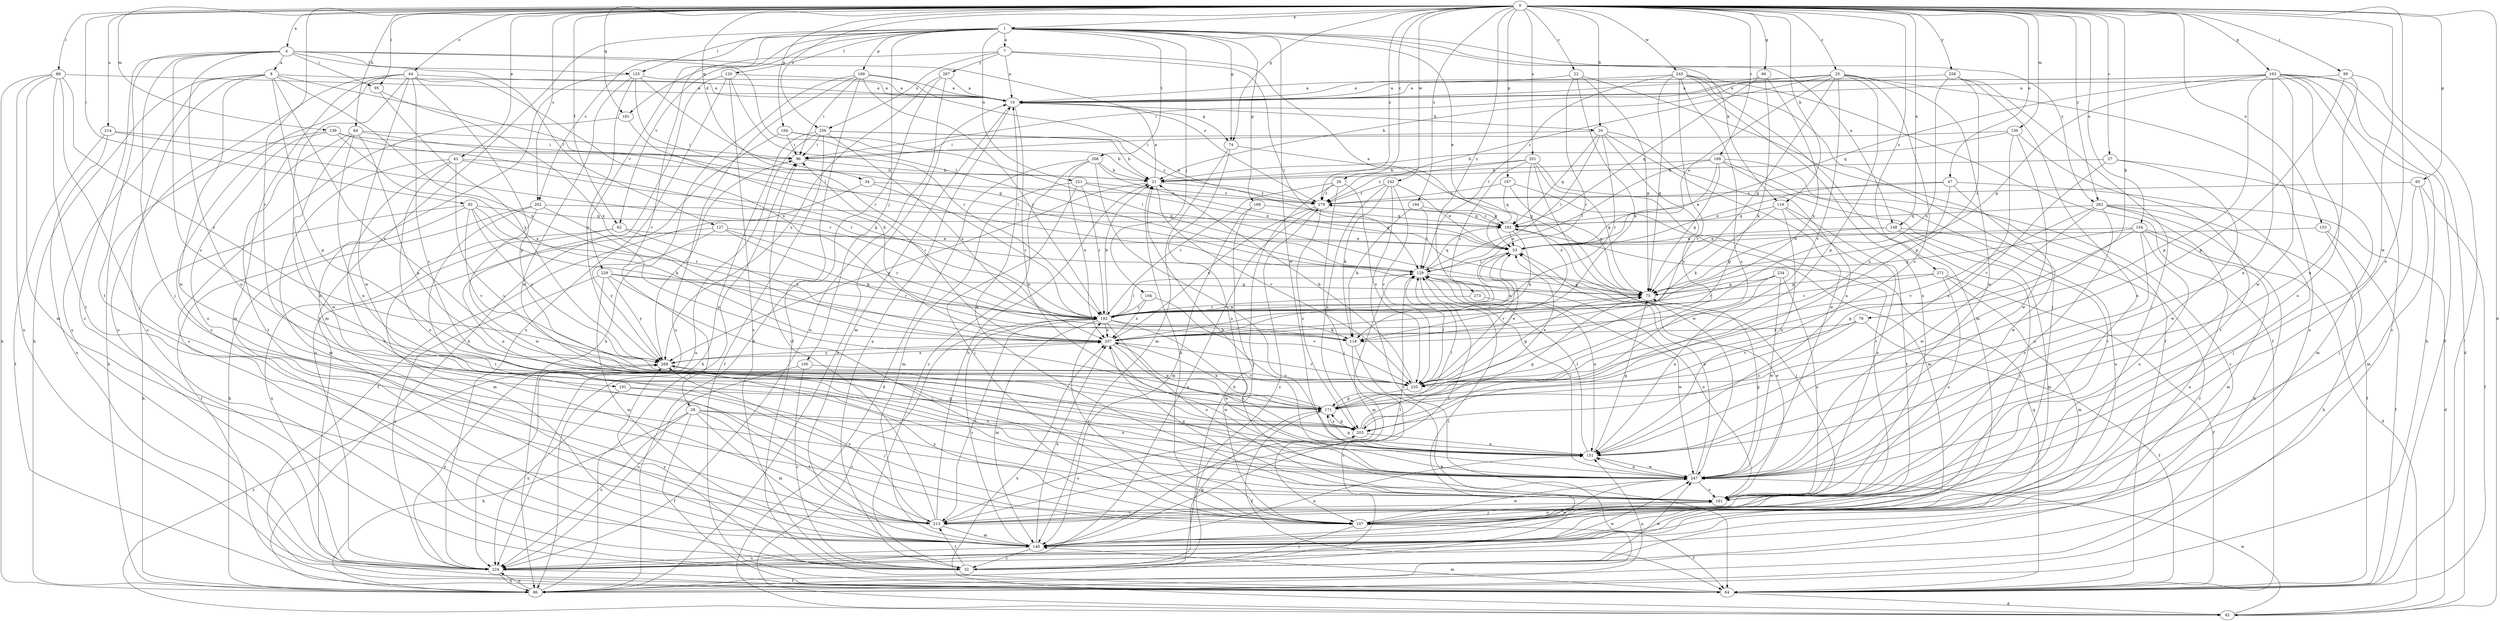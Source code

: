 strict digraph  {
0;
1;
4;
7;
8;
10;
20;
21;
22;
25;
26;
27;
28;
32;
34;
42;
43;
44;
47;
53;
62;
64;
65;
66;
74;
75;
76;
84;
86;
88;
92;
95;
96;
99;
100;
104;
107;
116;
118;
120;
125;
127;
129;
130;
139;
140;
148;
151;
153;
154;
161;
163;
164;
167;
168;
169;
171;
181;
182;
189;
191;
192;
194;
201;
202;
203;
208;
213;
214;
221;
224;
229;
234;
235;
242;
245;
247;
256;
257;
258;
262;
267;
268;
271;
273;
279;
0 -> 1  [label=a];
0 -> 4  [label=a];
0 -> 20  [label=b];
0 -> 22  [label=c];
0 -> 25  [label=c];
0 -> 26  [label=c];
0 -> 27  [label=c];
0 -> 34  [label=d];
0 -> 42  [label=d];
0 -> 43  [label=e];
0 -> 44  [label=e];
0 -> 47  [label=e];
0 -> 62  [label=f];
0 -> 65  [label=g];
0 -> 66  [label=g];
0 -> 74  [label=g];
0 -> 76  [label=h];
0 -> 84  [label=h];
0 -> 88  [label=i];
0 -> 92  [label=i];
0 -> 95  [label=i];
0 -> 99  [label=j];
0 -> 116  [label=k];
0 -> 130  [label=m];
0 -> 139  [label=m];
0 -> 148  [label=n];
0 -> 153  [label=o];
0 -> 154  [label=o];
0 -> 161  [label=o];
0 -> 163  [label=p];
0 -> 164  [label=p];
0 -> 167  [label=p];
0 -> 181  [label=q];
0 -> 189  [label=r];
0 -> 191  [label=r];
0 -> 194  [label=s];
0 -> 201  [label=s];
0 -> 202  [label=s];
0 -> 214  [label=u];
0 -> 242  [label=w];
0 -> 245  [label=w];
0 -> 247  [label=w];
0 -> 256  [label=x];
0 -> 258  [label=y];
0 -> 262  [label=y];
0 -> 271  [label=z];
0 -> 273  [label=z];
0 -> 279  [label=z];
1 -> 7  [label=a];
1 -> 28  [label=c];
1 -> 53  [label=e];
1 -> 64  [label=f];
1 -> 74  [label=g];
1 -> 100  [label=j];
1 -> 104  [label=j];
1 -> 116  [label=k];
1 -> 120  [label=l];
1 -> 125  [label=l];
1 -> 148  [label=n];
1 -> 168  [label=p];
1 -> 169  [label=p];
1 -> 202  [label=s];
1 -> 208  [label=t];
1 -> 221  [label=u];
1 -> 229  [label=v];
1 -> 247  [label=w];
1 -> 262  [label=y];
1 -> 62  [label=v];
4 -> 8  [label=a];
4 -> 32  [label=c];
4 -> 95  [label=i];
4 -> 107  [label=j];
4 -> 125  [label=l];
4 -> 127  [label=l];
4 -> 129  [label=l];
4 -> 161  [label=o];
4 -> 203  [label=s];
4 -> 213  [label=t];
4 -> 279  [label=z];
7 -> 10  [label=a];
7 -> 53  [label=e];
7 -> 129  [label=l];
7 -> 181  [label=q];
7 -> 256  [label=x];
7 -> 267  [label=y];
8 -> 10  [label=a];
8 -> 32  [label=c];
8 -> 86  [label=h];
8 -> 129  [label=l];
8 -> 171  [label=p];
8 -> 224  [label=u];
8 -> 235  [label=v];
8 -> 247  [label=w];
8 -> 257  [label=x];
10 -> 20  [label=b];
10 -> 74  [label=g];
10 -> 140  [label=m];
10 -> 151  [label=n];
20 -> 96  [label=i];
20 -> 129  [label=l];
20 -> 151  [label=n];
20 -> 182  [label=q];
20 -> 192  [label=r];
20 -> 235  [label=v];
20 -> 247  [label=w];
21 -> 10  [label=a];
21 -> 235  [label=v];
21 -> 268  [label=y];
21 -> 279  [label=z];
22 -> 10  [label=a];
22 -> 64  [label=f];
22 -> 75  [label=g];
22 -> 118  [label=k];
22 -> 192  [label=r];
25 -> 10  [label=a];
25 -> 53  [label=e];
25 -> 75  [label=g];
25 -> 96  [label=i];
25 -> 171  [label=p];
25 -> 203  [label=s];
25 -> 224  [label=u];
25 -> 235  [label=v];
25 -> 247  [label=w];
25 -> 279  [label=z];
26 -> 86  [label=h];
26 -> 107  [label=j];
26 -> 192  [label=r];
26 -> 235  [label=v];
26 -> 279  [label=z];
27 -> 21  [label=b];
27 -> 140  [label=m];
27 -> 235  [label=v];
27 -> 247  [label=w];
28 -> 64  [label=f];
28 -> 86  [label=h];
28 -> 140  [label=m];
28 -> 151  [label=n];
28 -> 203  [label=s];
28 -> 213  [label=t];
28 -> 224  [label=u];
32 -> 10  [label=a];
32 -> 129  [label=l];
32 -> 171  [label=p];
32 -> 213  [label=t];
32 -> 247  [label=w];
32 -> 268  [label=y];
32 -> 279  [label=z];
34 -> 64  [label=f];
34 -> 192  [label=r];
34 -> 279  [label=z];
42 -> 192  [label=r];
42 -> 247  [label=w];
42 -> 257  [label=x];
42 -> 268  [label=y];
43 -> 21  [label=b];
43 -> 75  [label=g];
43 -> 140  [label=m];
43 -> 161  [label=o];
43 -> 203  [label=s];
43 -> 213  [label=t];
44 -> 10  [label=a];
44 -> 32  [label=c];
44 -> 140  [label=m];
44 -> 161  [label=o];
44 -> 171  [label=p];
44 -> 203  [label=s];
44 -> 224  [label=u];
44 -> 247  [label=w];
44 -> 257  [label=x];
47 -> 53  [label=e];
47 -> 107  [label=j];
47 -> 247  [label=w];
47 -> 257  [label=x];
47 -> 279  [label=z];
53 -> 129  [label=l];
53 -> 235  [label=v];
62 -> 53  [label=e];
62 -> 140  [label=m];
62 -> 224  [label=u];
62 -> 257  [label=x];
64 -> 42  [label=d];
64 -> 140  [label=m];
64 -> 182  [label=q];
65 -> 64  [label=f];
65 -> 107  [label=j];
65 -> 140  [label=m];
65 -> 279  [label=z];
66 -> 10  [label=a];
66 -> 118  [label=k];
66 -> 182  [label=q];
66 -> 257  [label=x];
74 -> 75  [label=g];
74 -> 140  [label=m];
74 -> 161  [label=o];
75 -> 192  [label=r];
76 -> 64  [label=f];
76 -> 203  [label=s];
76 -> 235  [label=v];
76 -> 257  [label=x];
84 -> 96  [label=i];
84 -> 129  [label=l];
84 -> 151  [label=n];
84 -> 171  [label=p];
84 -> 213  [label=t];
84 -> 247  [label=w];
86 -> 10  [label=a];
86 -> 96  [label=i];
86 -> 151  [label=n];
86 -> 224  [label=u];
88 -> 10  [label=a];
88 -> 86  [label=h];
88 -> 107  [label=j];
88 -> 140  [label=m];
88 -> 213  [label=t];
88 -> 224  [label=u];
88 -> 268  [label=y];
92 -> 64  [label=f];
92 -> 86  [label=h];
92 -> 118  [label=k];
92 -> 182  [label=q];
92 -> 192  [label=r];
92 -> 235  [label=v];
92 -> 268  [label=y];
95 -> 257  [label=x];
95 -> 268  [label=y];
96 -> 21  [label=b];
99 -> 10  [label=a];
99 -> 64  [label=f];
99 -> 151  [label=n];
99 -> 171  [label=p];
100 -> 32  [label=c];
100 -> 224  [label=u];
100 -> 235  [label=v];
104 -> 192  [label=r];
104 -> 235  [label=v];
104 -> 257  [label=x];
107 -> 21  [label=b];
107 -> 32  [label=c];
107 -> 64  [label=f];
107 -> 161  [label=o];
107 -> 192  [label=r];
107 -> 247  [label=w];
107 -> 268  [label=y];
116 -> 118  [label=k];
116 -> 151  [label=n];
116 -> 161  [label=o];
116 -> 182  [label=q];
116 -> 213  [label=t];
118 -> 32  [label=c];
118 -> 86  [label=h];
120 -> 10  [label=a];
120 -> 32  [label=c];
120 -> 86  [label=h];
120 -> 192  [label=r];
120 -> 224  [label=u];
125 -> 10  [label=a];
125 -> 75  [label=g];
125 -> 140  [label=m];
125 -> 192  [label=r];
125 -> 247  [label=w];
125 -> 268  [label=y];
127 -> 53  [label=e];
127 -> 118  [label=k];
127 -> 151  [label=n];
127 -> 192  [label=r];
127 -> 268  [label=y];
129 -> 75  [label=g];
129 -> 140  [label=m];
129 -> 151  [label=n];
129 -> 161  [label=o];
129 -> 182  [label=q];
129 -> 213  [label=t];
130 -> 21  [label=b];
130 -> 96  [label=i];
130 -> 151  [label=n];
130 -> 213  [label=t];
130 -> 247  [label=w];
139 -> 86  [label=h];
139 -> 96  [label=i];
139 -> 161  [label=o];
139 -> 192  [label=r];
139 -> 257  [label=x];
140 -> 32  [label=c];
140 -> 129  [label=l];
140 -> 151  [label=n];
140 -> 192  [label=r];
140 -> 224  [label=u];
140 -> 247  [label=w];
140 -> 257  [label=x];
148 -> 32  [label=c];
148 -> 53  [label=e];
148 -> 75  [label=g];
148 -> 107  [label=j];
148 -> 140  [label=m];
151 -> 75  [label=g];
151 -> 129  [label=l];
151 -> 171  [label=p];
151 -> 247  [label=w];
153 -> 53  [label=e];
153 -> 64  [label=f];
153 -> 86  [label=h];
154 -> 42  [label=d];
154 -> 53  [label=e];
154 -> 75  [label=g];
154 -> 140  [label=m];
154 -> 151  [label=n];
154 -> 161  [label=o];
154 -> 171  [label=p];
161 -> 10  [label=a];
161 -> 53  [label=e];
161 -> 107  [label=j];
161 -> 213  [label=t];
161 -> 257  [label=x];
163 -> 10  [label=a];
163 -> 21  [label=b];
163 -> 32  [label=c];
163 -> 42  [label=d];
163 -> 64  [label=f];
163 -> 75  [label=g];
163 -> 86  [label=h];
163 -> 151  [label=n];
163 -> 161  [label=o];
163 -> 171  [label=p];
163 -> 182  [label=q];
163 -> 247  [label=w];
164 -> 21  [label=b];
164 -> 96  [label=i];
164 -> 129  [label=l];
164 -> 224  [label=u];
167 -> 75  [label=g];
167 -> 140  [label=m];
167 -> 182  [label=q];
167 -> 279  [label=z];
168 -> 107  [label=j];
168 -> 140  [label=m];
168 -> 182  [label=q];
169 -> 10  [label=a];
169 -> 53  [label=e];
169 -> 64  [label=f];
169 -> 86  [label=h];
169 -> 96  [label=i];
169 -> 192  [label=r];
169 -> 224  [label=u];
171 -> 53  [label=e];
171 -> 64  [label=f];
171 -> 203  [label=s];
171 -> 257  [label=x];
181 -> 32  [label=c];
181 -> 118  [label=k];
182 -> 53  [label=e];
182 -> 107  [label=j];
182 -> 118  [label=k];
182 -> 279  [label=z];
189 -> 21  [label=b];
189 -> 32  [label=c];
189 -> 53  [label=e];
189 -> 75  [label=g];
189 -> 129  [label=l];
189 -> 213  [label=t];
189 -> 224  [label=u];
191 -> 107  [label=j];
191 -> 171  [label=p];
191 -> 224  [label=u];
192 -> 21  [label=b];
192 -> 118  [label=k];
192 -> 129  [label=l];
192 -> 140  [label=m];
192 -> 161  [label=o];
192 -> 213  [label=t];
192 -> 247  [label=w];
192 -> 257  [label=x];
194 -> 118  [label=k];
194 -> 129  [label=l];
194 -> 182  [label=q];
201 -> 21  [label=b];
201 -> 75  [label=g];
201 -> 192  [label=r];
201 -> 213  [label=t];
201 -> 247  [label=w];
201 -> 257  [label=x];
201 -> 279  [label=z];
202 -> 86  [label=h];
202 -> 171  [label=p];
202 -> 182  [label=q];
202 -> 213  [label=t];
202 -> 247  [label=w];
203 -> 75  [label=g];
203 -> 129  [label=l];
203 -> 151  [label=n];
203 -> 171  [label=p];
208 -> 21  [label=b];
208 -> 32  [label=c];
208 -> 42  [label=d];
208 -> 75  [label=g];
208 -> 151  [label=n];
208 -> 257  [label=x];
213 -> 21  [label=b];
213 -> 96  [label=i];
213 -> 140  [label=m];
213 -> 203  [label=s];
213 -> 268  [label=y];
214 -> 64  [label=f];
214 -> 96  [label=i];
214 -> 192  [label=r];
214 -> 224  [label=u];
221 -> 53  [label=e];
221 -> 107  [label=j];
221 -> 140  [label=m];
221 -> 192  [label=r];
221 -> 279  [label=z];
224 -> 64  [label=f];
224 -> 86  [label=h];
224 -> 247  [label=w];
224 -> 268  [label=y];
229 -> 75  [label=g];
229 -> 107  [label=j];
229 -> 140  [label=m];
229 -> 192  [label=r];
229 -> 224  [label=u];
229 -> 268  [label=y];
234 -> 75  [label=g];
234 -> 151  [label=n];
234 -> 161  [label=o];
234 -> 192  [label=r];
234 -> 247  [label=w];
235 -> 21  [label=b];
235 -> 53  [label=e];
235 -> 75  [label=g];
235 -> 129  [label=l];
235 -> 171  [label=p];
242 -> 53  [label=e];
242 -> 64  [label=f];
242 -> 118  [label=k];
242 -> 203  [label=s];
242 -> 235  [label=v];
242 -> 279  [label=z];
245 -> 10  [label=a];
245 -> 64  [label=f];
245 -> 75  [label=g];
245 -> 107  [label=j];
245 -> 129  [label=l];
245 -> 140  [label=m];
245 -> 161  [label=o];
245 -> 203  [label=s];
245 -> 235  [label=v];
247 -> 21  [label=b];
247 -> 53  [label=e];
247 -> 75  [label=g];
247 -> 129  [label=l];
247 -> 151  [label=n];
247 -> 161  [label=o];
256 -> 21  [label=b];
256 -> 64  [label=f];
256 -> 86  [label=h];
256 -> 96  [label=i];
256 -> 224  [label=u];
256 -> 257  [label=x];
256 -> 279  [label=z];
257 -> 53  [label=e];
257 -> 96  [label=i];
257 -> 151  [label=n];
257 -> 171  [label=p];
257 -> 235  [label=v];
257 -> 247  [label=w];
257 -> 268  [label=y];
258 -> 10  [label=a];
258 -> 107  [label=j];
258 -> 161  [label=o];
258 -> 171  [label=p];
258 -> 257  [label=x];
262 -> 42  [label=d];
262 -> 64  [label=f];
262 -> 86  [label=h];
262 -> 161  [label=o];
262 -> 182  [label=q];
262 -> 224  [label=u];
262 -> 235  [label=v];
262 -> 247  [label=w];
267 -> 10  [label=a];
267 -> 86  [label=h];
267 -> 224  [label=u];
267 -> 268  [label=y];
268 -> 96  [label=i];
268 -> 235  [label=v];
268 -> 257  [label=x];
271 -> 64  [label=f];
271 -> 75  [label=g];
271 -> 140  [label=m];
271 -> 161  [label=o];
271 -> 192  [label=r];
273 -> 192  [label=r];
273 -> 247  [label=w];
279 -> 182  [label=q];
279 -> 203  [label=s];
279 -> 224  [label=u];
279 -> 257  [label=x];
}

